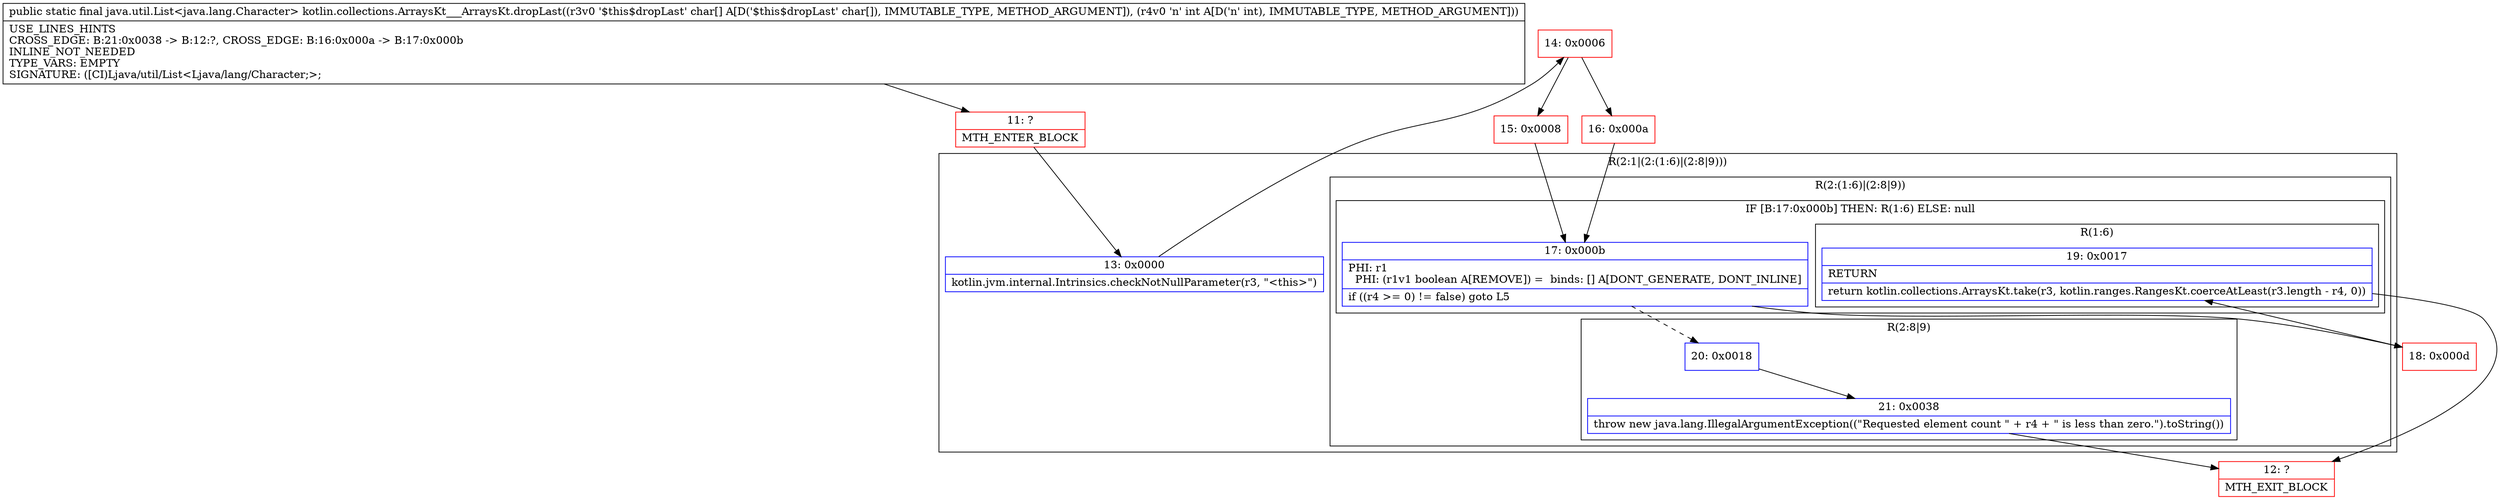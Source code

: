 digraph "CFG forkotlin.collections.ArraysKt___ArraysKt.dropLast([CI)Ljava\/util\/List;" {
subgraph cluster_Region_1156323509 {
label = "R(2:1|(2:(1:6)|(2:8|9)))";
node [shape=record,color=blue];
Node_13 [shape=record,label="{13\:\ 0x0000|kotlin.jvm.internal.Intrinsics.checkNotNullParameter(r3, \"\<this\>\")\l}"];
subgraph cluster_Region_1544732049 {
label = "R(2:(1:6)|(2:8|9))";
node [shape=record,color=blue];
subgraph cluster_IfRegion_1245387200 {
label = "IF [B:17:0x000b] THEN: R(1:6) ELSE: null";
node [shape=record,color=blue];
Node_17 [shape=record,label="{17\:\ 0x000b|PHI: r1 \l  PHI: (r1v1 boolean A[REMOVE]) =  binds: [] A[DONT_GENERATE, DONT_INLINE]\l|if ((r4 \>= 0) != false) goto L5\l}"];
subgraph cluster_Region_1508263274 {
label = "R(1:6)";
node [shape=record,color=blue];
Node_19 [shape=record,label="{19\:\ 0x0017|RETURN\l|return kotlin.collections.ArraysKt.take(r3, kotlin.ranges.RangesKt.coerceAtLeast(r3.length \- r4, 0))\l}"];
}
}
subgraph cluster_Region_2112608083 {
label = "R(2:8|9)";
node [shape=record,color=blue];
Node_20 [shape=record,label="{20\:\ 0x0018}"];
Node_21 [shape=record,label="{21\:\ 0x0038|throw new java.lang.IllegalArgumentException((\"Requested element count \" + r4 + \" is less than zero.\").toString())\l}"];
}
}
}
Node_11 [shape=record,color=red,label="{11\:\ ?|MTH_ENTER_BLOCK\l}"];
Node_14 [shape=record,color=red,label="{14\:\ 0x0006}"];
Node_15 [shape=record,color=red,label="{15\:\ 0x0008}"];
Node_18 [shape=record,color=red,label="{18\:\ 0x000d}"];
Node_12 [shape=record,color=red,label="{12\:\ ?|MTH_EXIT_BLOCK\l}"];
Node_16 [shape=record,color=red,label="{16\:\ 0x000a}"];
MethodNode[shape=record,label="{public static final java.util.List\<java.lang.Character\> kotlin.collections.ArraysKt___ArraysKt.dropLast((r3v0 '$this$dropLast' char[] A[D('$this$dropLast' char[]), IMMUTABLE_TYPE, METHOD_ARGUMENT]), (r4v0 'n' int A[D('n' int), IMMUTABLE_TYPE, METHOD_ARGUMENT]))  | USE_LINES_HINTS\lCROSS_EDGE: B:21:0x0038 \-\> B:12:?, CROSS_EDGE: B:16:0x000a \-\> B:17:0x000b\lINLINE_NOT_NEEDED\lTYPE_VARS: EMPTY\lSIGNATURE: ([CI)Ljava\/util\/List\<Ljava\/lang\/Character;\>;\l}"];
MethodNode -> Node_11;Node_13 -> Node_14;
Node_17 -> Node_18;
Node_17 -> Node_20[style=dashed];
Node_19 -> Node_12;
Node_20 -> Node_21;
Node_21 -> Node_12;
Node_11 -> Node_13;
Node_14 -> Node_15;
Node_14 -> Node_16;
Node_15 -> Node_17;
Node_18 -> Node_19;
Node_16 -> Node_17;
}

